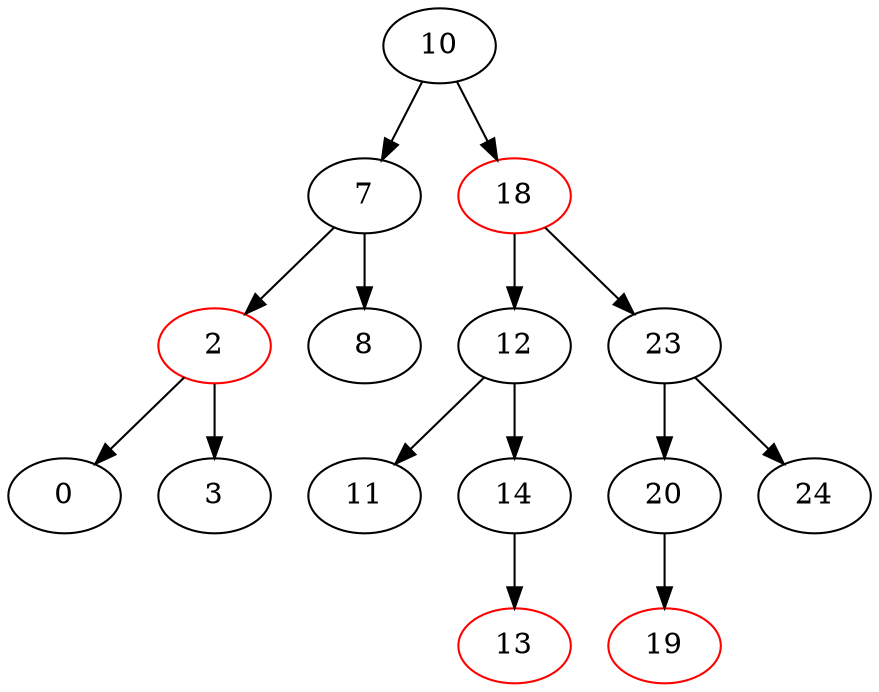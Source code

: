 digraph G { 
	10 [color=black];
	10 -> 7;
	7 [color=black];
	10 -> 18;
	18 [color=red];
	7 [color=black];
	7 -> 2;
	2 [color=red];
	7 -> 8;
	8 [color=black];
	18 [color=red];
	18 -> 12;
	12 [color=black];
	18 -> 23;
	23 [color=black];
	2 [color=red];
	2 -> 0;
	0 [color=black];
	2 -> 3;
	3 [color=black];
	8 [color=black];
	12 [color=black];
	12 -> 11;
	11 [color=black];
	12 -> 14;
	14 [color=black];
	23 [color=black];
	23 -> 20;
	20 [color=black];
	23 -> 24;
	24 [color=black];
	0 [color=black];
	3 [color=black];
	11 [color=black];
	14 [color=black];
	14 -> 13;
	13 [color=red];
	20 [color=black];
	20 -> 19;
	19 [color=red];
	24 [color=black];
	13 [color=red];
	19 [color=red];
}
